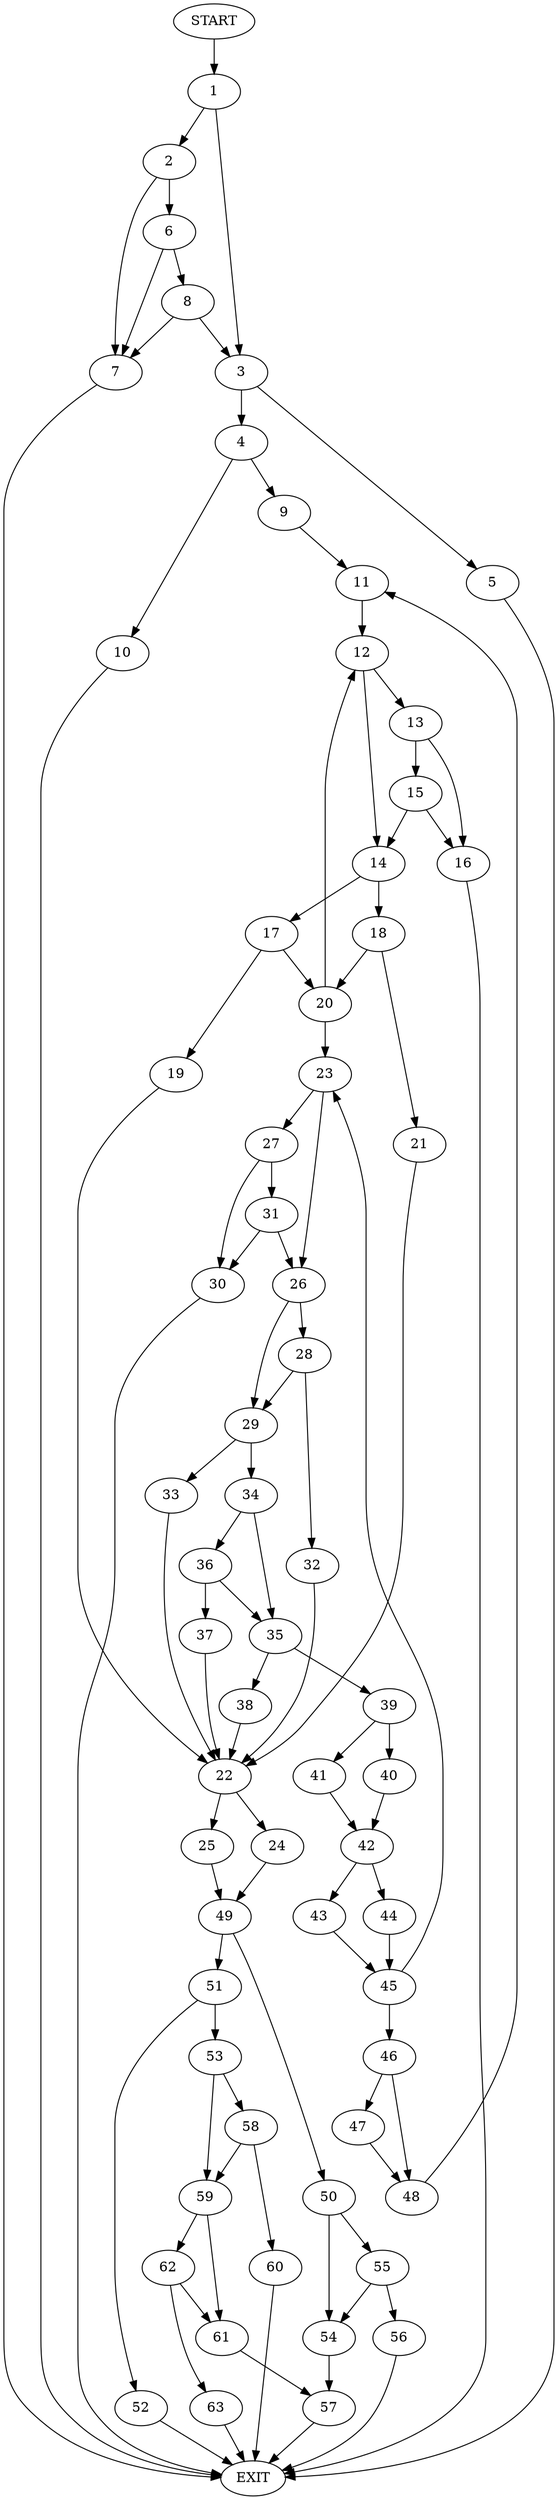 digraph {
0 [label="START"]
64 [label="EXIT"]
0 -> 1
1 -> 2
1 -> 3
3 -> 4
3 -> 5
2 -> 6
2 -> 7
6 -> 8
6 -> 7
7 -> 64
8 -> 3
8 -> 7
4 -> 9
4 -> 10
5 -> 64
9 -> 11
10 -> 64
11 -> 12
12 -> 13
12 -> 14
13 -> 15
13 -> 16
14 -> 17
14 -> 18
16 -> 64
15 -> 16
15 -> 14
17 -> 19
17 -> 20
18 -> 21
18 -> 20
21 -> 22
20 -> 12
20 -> 23
22 -> 24
22 -> 25
19 -> 22
23 -> 26
23 -> 27
26 -> 28
26 -> 29
27 -> 30
27 -> 31
31 -> 30
31 -> 26
30 -> 64
28 -> 29
28 -> 32
29 -> 33
29 -> 34
32 -> 22
33 -> 22
34 -> 35
34 -> 36
36 -> 37
36 -> 35
35 -> 38
35 -> 39
37 -> 22
38 -> 22
39 -> 40
39 -> 41
40 -> 42
41 -> 42
42 -> 43
42 -> 44
43 -> 45
44 -> 45
45 -> 46
45 -> 23
46 -> 47
46 -> 48
48 -> 11
47 -> 48
24 -> 49
25 -> 49
49 -> 50
49 -> 51
51 -> 52
51 -> 53
50 -> 54
50 -> 55
55 -> 56
55 -> 54
54 -> 57
56 -> 64
57 -> 64
52 -> 64
53 -> 58
53 -> 59
58 -> 60
58 -> 59
59 -> 61
59 -> 62
60 -> 64
62 -> 61
62 -> 63
61 -> 57
63 -> 64
}
